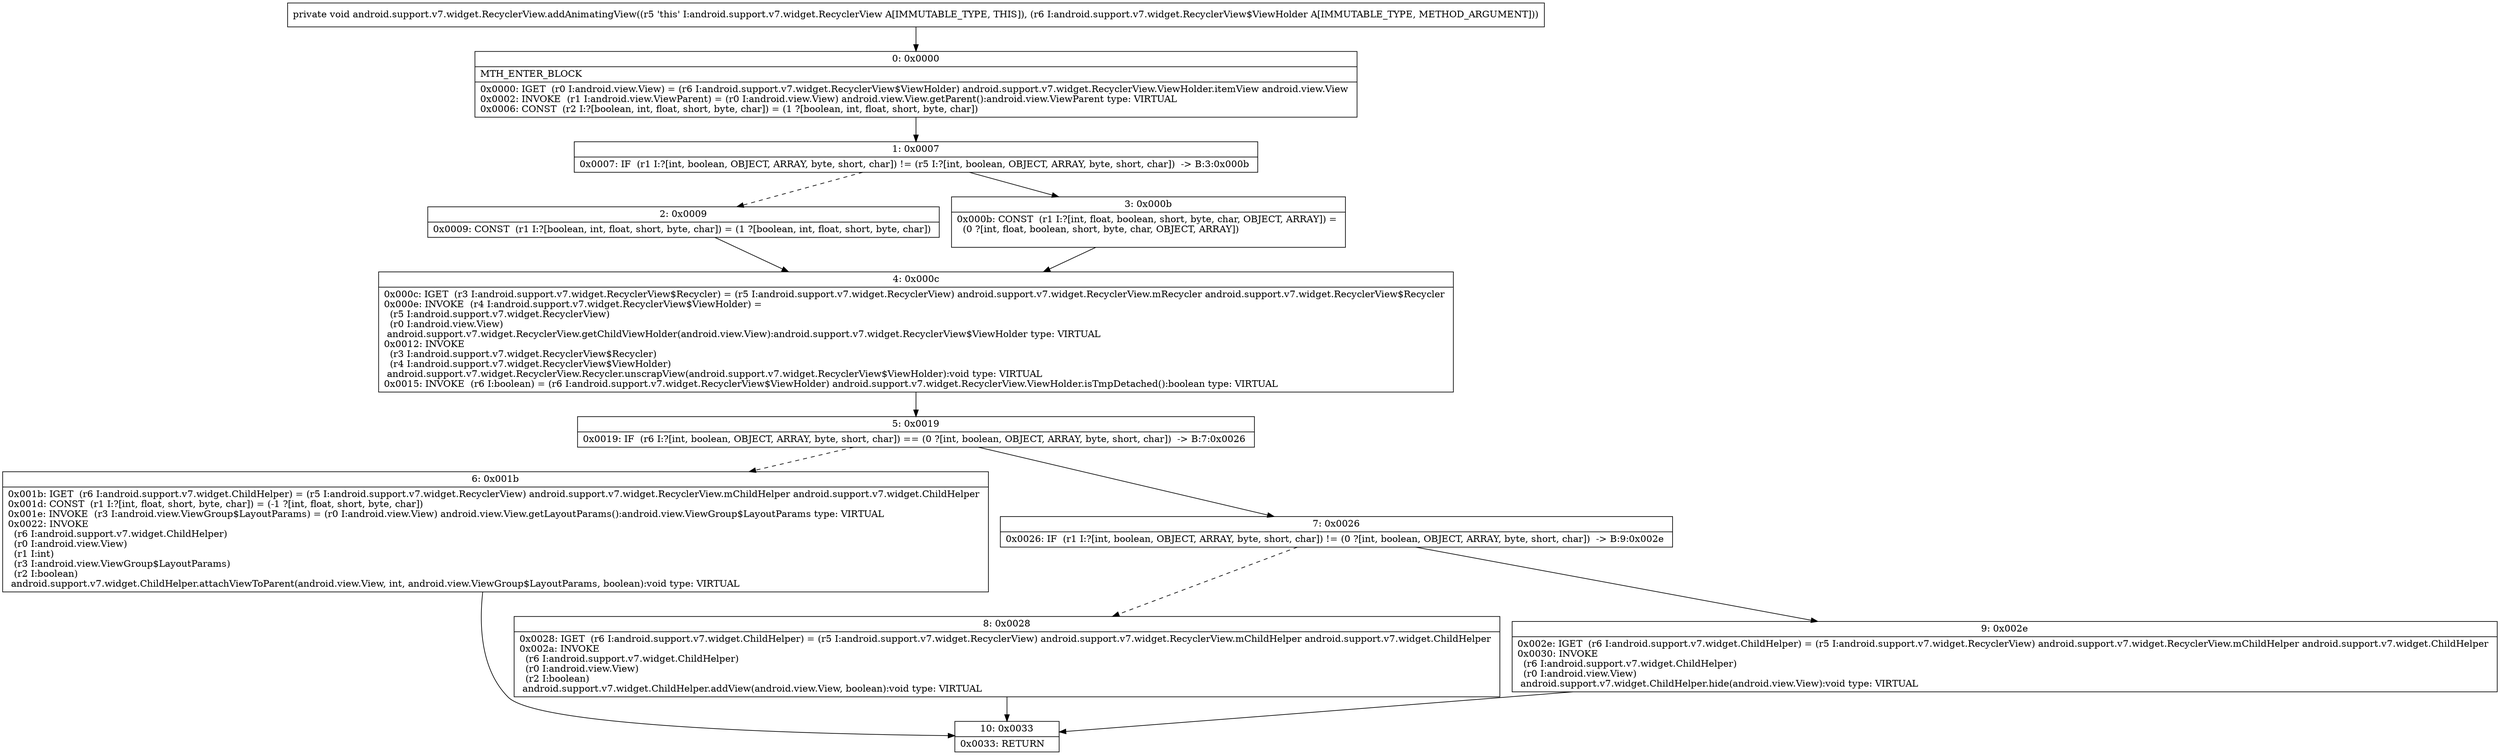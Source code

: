 digraph "CFG forandroid.support.v7.widget.RecyclerView.addAnimatingView(Landroid\/support\/v7\/widget\/RecyclerView$ViewHolder;)V" {
Node_0 [shape=record,label="{0\:\ 0x0000|MTH_ENTER_BLOCK\l|0x0000: IGET  (r0 I:android.view.View) = (r6 I:android.support.v7.widget.RecyclerView$ViewHolder) android.support.v7.widget.RecyclerView.ViewHolder.itemView android.view.View \l0x0002: INVOKE  (r1 I:android.view.ViewParent) = (r0 I:android.view.View) android.view.View.getParent():android.view.ViewParent type: VIRTUAL \l0x0006: CONST  (r2 I:?[boolean, int, float, short, byte, char]) = (1 ?[boolean, int, float, short, byte, char]) \l}"];
Node_1 [shape=record,label="{1\:\ 0x0007|0x0007: IF  (r1 I:?[int, boolean, OBJECT, ARRAY, byte, short, char]) != (r5 I:?[int, boolean, OBJECT, ARRAY, byte, short, char])  \-\> B:3:0x000b \l}"];
Node_2 [shape=record,label="{2\:\ 0x0009|0x0009: CONST  (r1 I:?[boolean, int, float, short, byte, char]) = (1 ?[boolean, int, float, short, byte, char]) \l}"];
Node_3 [shape=record,label="{3\:\ 0x000b|0x000b: CONST  (r1 I:?[int, float, boolean, short, byte, char, OBJECT, ARRAY]) = \l  (0 ?[int, float, boolean, short, byte, char, OBJECT, ARRAY])\l \l}"];
Node_4 [shape=record,label="{4\:\ 0x000c|0x000c: IGET  (r3 I:android.support.v7.widget.RecyclerView$Recycler) = (r5 I:android.support.v7.widget.RecyclerView) android.support.v7.widget.RecyclerView.mRecycler android.support.v7.widget.RecyclerView$Recycler \l0x000e: INVOKE  (r4 I:android.support.v7.widget.RecyclerView$ViewHolder) = \l  (r5 I:android.support.v7.widget.RecyclerView)\l  (r0 I:android.view.View)\l android.support.v7.widget.RecyclerView.getChildViewHolder(android.view.View):android.support.v7.widget.RecyclerView$ViewHolder type: VIRTUAL \l0x0012: INVOKE  \l  (r3 I:android.support.v7.widget.RecyclerView$Recycler)\l  (r4 I:android.support.v7.widget.RecyclerView$ViewHolder)\l android.support.v7.widget.RecyclerView.Recycler.unscrapView(android.support.v7.widget.RecyclerView$ViewHolder):void type: VIRTUAL \l0x0015: INVOKE  (r6 I:boolean) = (r6 I:android.support.v7.widget.RecyclerView$ViewHolder) android.support.v7.widget.RecyclerView.ViewHolder.isTmpDetached():boolean type: VIRTUAL \l}"];
Node_5 [shape=record,label="{5\:\ 0x0019|0x0019: IF  (r6 I:?[int, boolean, OBJECT, ARRAY, byte, short, char]) == (0 ?[int, boolean, OBJECT, ARRAY, byte, short, char])  \-\> B:7:0x0026 \l}"];
Node_6 [shape=record,label="{6\:\ 0x001b|0x001b: IGET  (r6 I:android.support.v7.widget.ChildHelper) = (r5 I:android.support.v7.widget.RecyclerView) android.support.v7.widget.RecyclerView.mChildHelper android.support.v7.widget.ChildHelper \l0x001d: CONST  (r1 I:?[int, float, short, byte, char]) = (\-1 ?[int, float, short, byte, char]) \l0x001e: INVOKE  (r3 I:android.view.ViewGroup$LayoutParams) = (r0 I:android.view.View) android.view.View.getLayoutParams():android.view.ViewGroup$LayoutParams type: VIRTUAL \l0x0022: INVOKE  \l  (r6 I:android.support.v7.widget.ChildHelper)\l  (r0 I:android.view.View)\l  (r1 I:int)\l  (r3 I:android.view.ViewGroup$LayoutParams)\l  (r2 I:boolean)\l android.support.v7.widget.ChildHelper.attachViewToParent(android.view.View, int, android.view.ViewGroup$LayoutParams, boolean):void type: VIRTUAL \l}"];
Node_7 [shape=record,label="{7\:\ 0x0026|0x0026: IF  (r1 I:?[int, boolean, OBJECT, ARRAY, byte, short, char]) != (0 ?[int, boolean, OBJECT, ARRAY, byte, short, char])  \-\> B:9:0x002e \l}"];
Node_8 [shape=record,label="{8\:\ 0x0028|0x0028: IGET  (r6 I:android.support.v7.widget.ChildHelper) = (r5 I:android.support.v7.widget.RecyclerView) android.support.v7.widget.RecyclerView.mChildHelper android.support.v7.widget.ChildHelper \l0x002a: INVOKE  \l  (r6 I:android.support.v7.widget.ChildHelper)\l  (r0 I:android.view.View)\l  (r2 I:boolean)\l android.support.v7.widget.ChildHelper.addView(android.view.View, boolean):void type: VIRTUAL \l}"];
Node_9 [shape=record,label="{9\:\ 0x002e|0x002e: IGET  (r6 I:android.support.v7.widget.ChildHelper) = (r5 I:android.support.v7.widget.RecyclerView) android.support.v7.widget.RecyclerView.mChildHelper android.support.v7.widget.ChildHelper \l0x0030: INVOKE  \l  (r6 I:android.support.v7.widget.ChildHelper)\l  (r0 I:android.view.View)\l android.support.v7.widget.ChildHelper.hide(android.view.View):void type: VIRTUAL \l}"];
Node_10 [shape=record,label="{10\:\ 0x0033|0x0033: RETURN   \l}"];
MethodNode[shape=record,label="{private void android.support.v7.widget.RecyclerView.addAnimatingView((r5 'this' I:android.support.v7.widget.RecyclerView A[IMMUTABLE_TYPE, THIS]), (r6 I:android.support.v7.widget.RecyclerView$ViewHolder A[IMMUTABLE_TYPE, METHOD_ARGUMENT])) }"];
MethodNode -> Node_0;
Node_0 -> Node_1;
Node_1 -> Node_2[style=dashed];
Node_1 -> Node_3;
Node_2 -> Node_4;
Node_3 -> Node_4;
Node_4 -> Node_5;
Node_5 -> Node_6[style=dashed];
Node_5 -> Node_7;
Node_6 -> Node_10;
Node_7 -> Node_8[style=dashed];
Node_7 -> Node_9;
Node_8 -> Node_10;
Node_9 -> Node_10;
}

